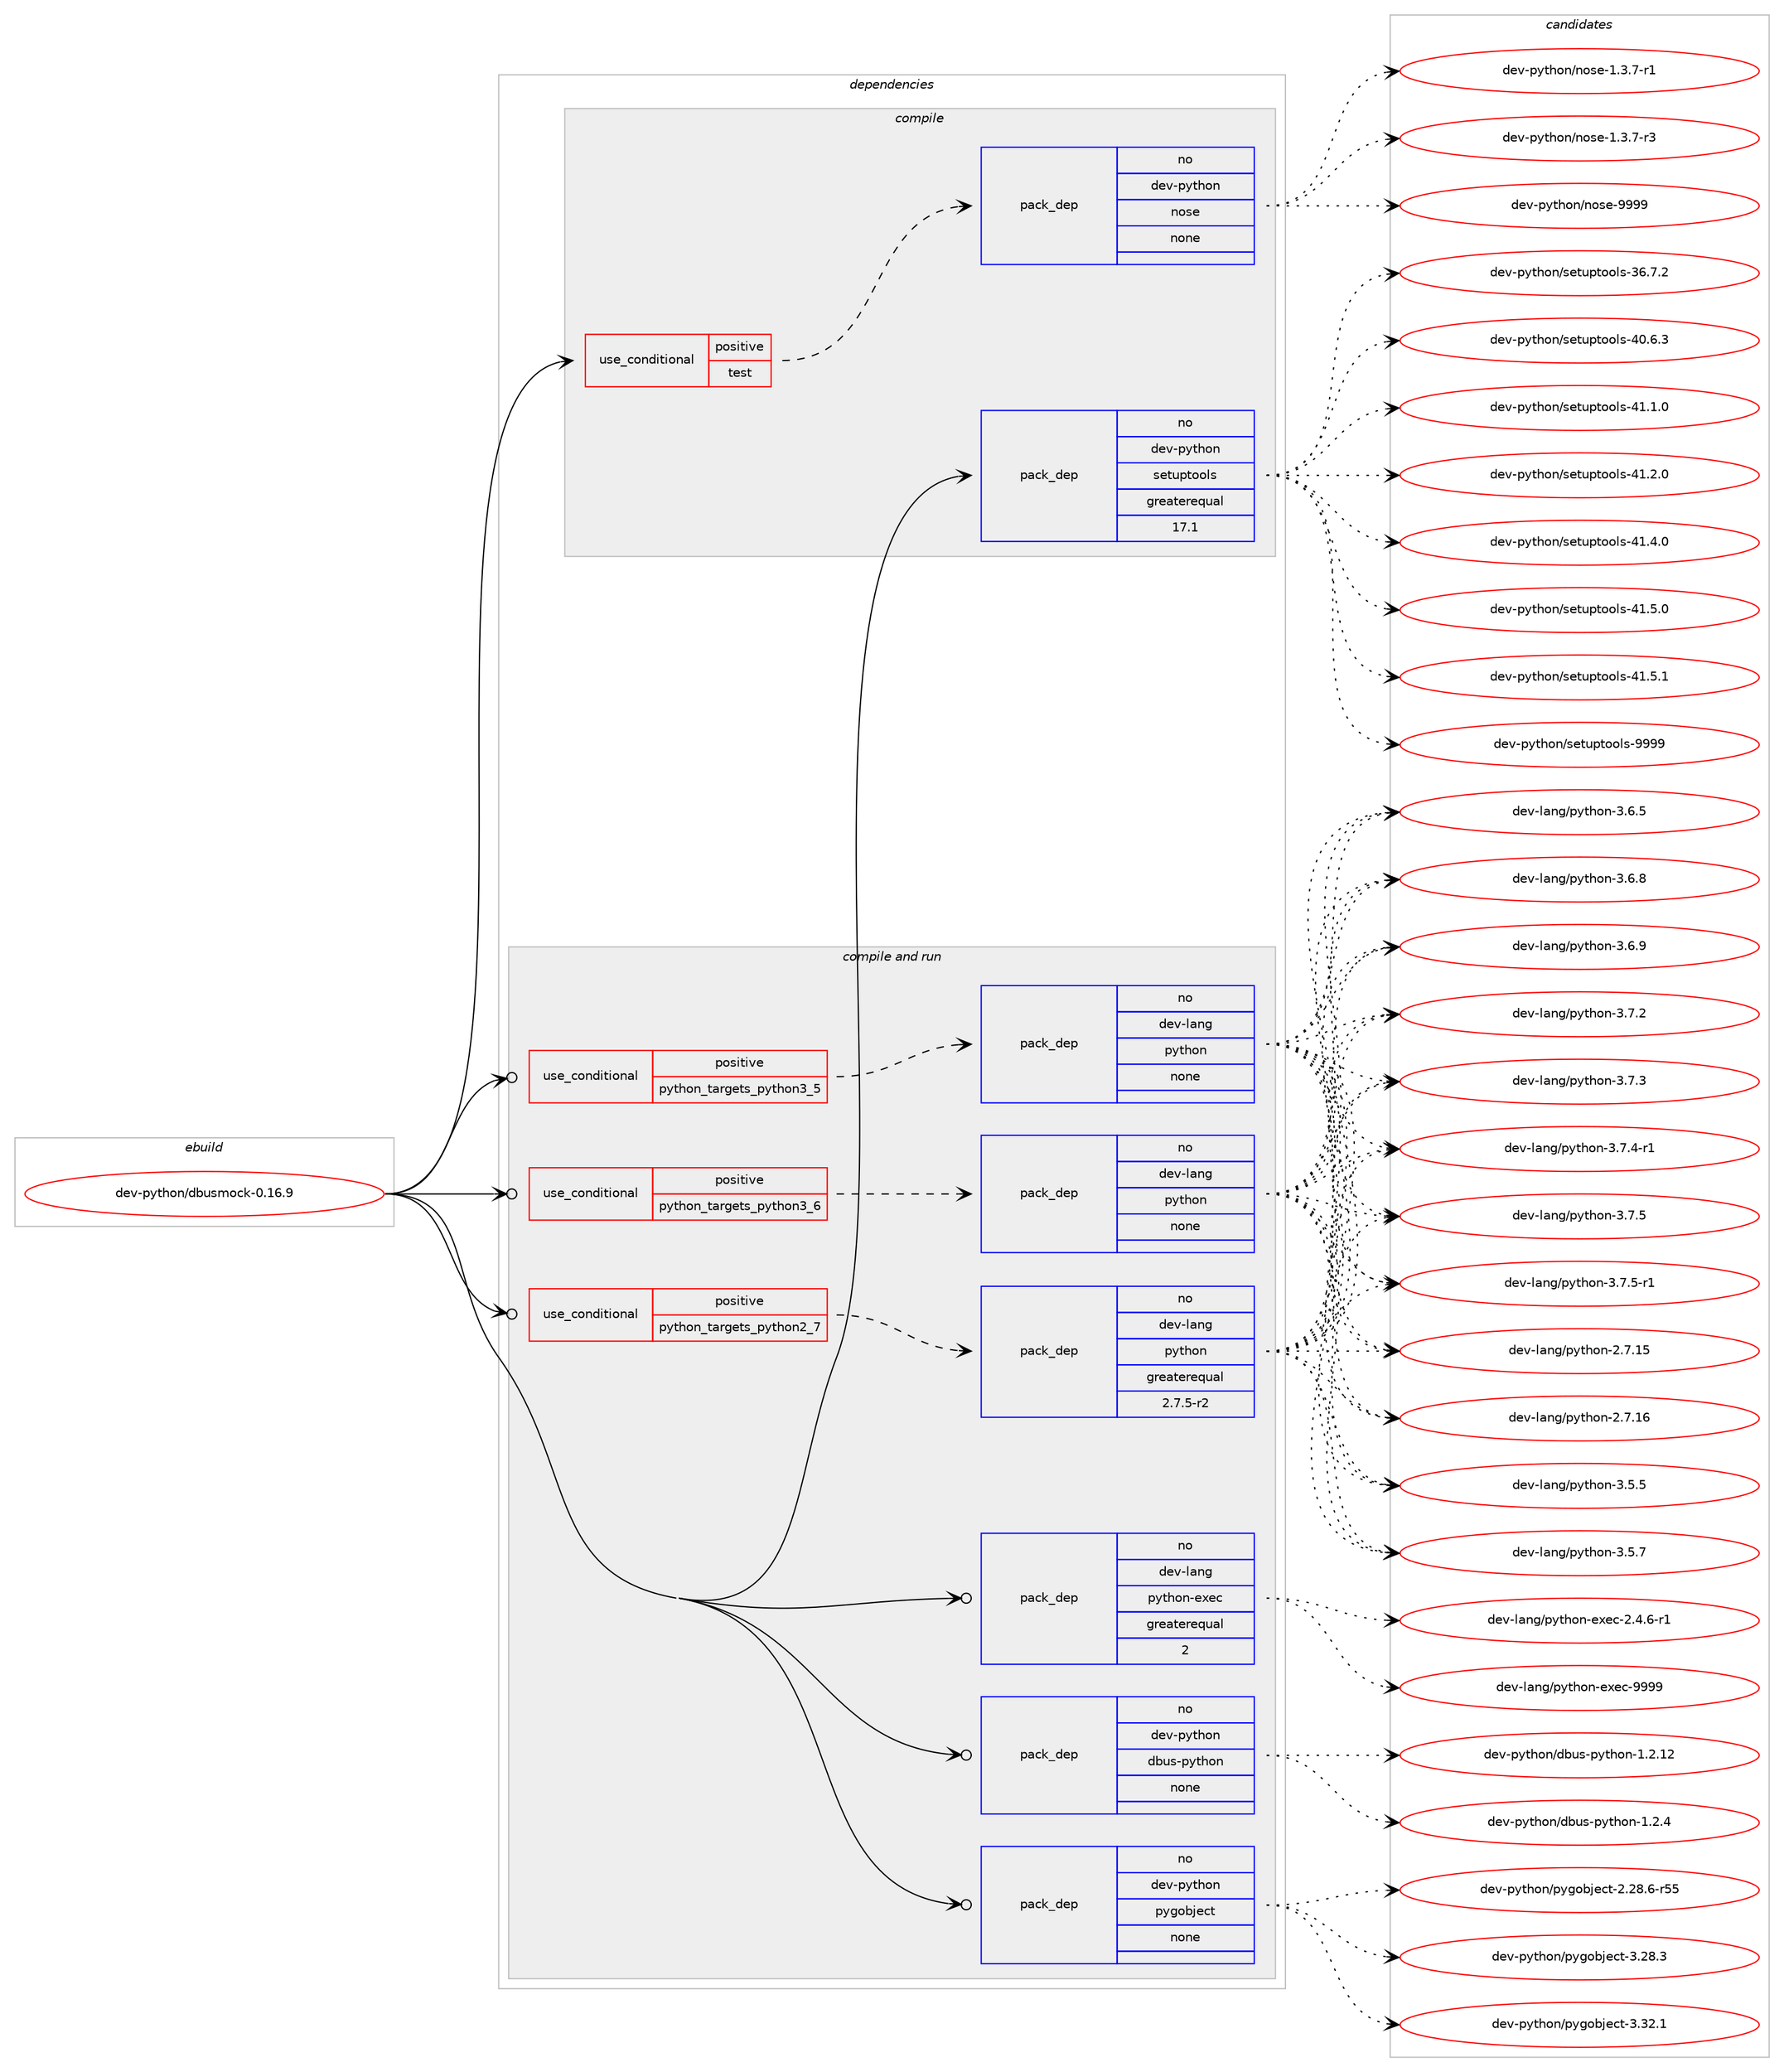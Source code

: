 digraph prolog {

# *************
# Graph options
# *************

newrank=true;
concentrate=true;
compound=true;
graph [rankdir=LR,fontname=Helvetica,fontsize=10,ranksep=1.5];#, ranksep=2.5, nodesep=0.2];
edge  [arrowhead=vee];
node  [fontname=Helvetica,fontsize=10];

# **********
# The ebuild
# **********

subgraph cluster_leftcol {
color=gray;
rank=same;
label=<<i>ebuild</i>>;
id [label="dev-python/dbusmock-0.16.9", color=red, width=4, href="../dev-python/dbusmock-0.16.9.svg"];
}

# ****************
# The dependencies
# ****************

subgraph cluster_midcol {
color=gray;
label=<<i>dependencies</i>>;
subgraph cluster_compile {
fillcolor="#eeeeee";
style=filled;
label=<<i>compile</i>>;
subgraph cond138273 {
dependency601087 [label=<<TABLE BORDER="0" CELLBORDER="1" CELLSPACING="0" CELLPADDING="4"><TR><TD ROWSPAN="3" CELLPADDING="10">use_conditional</TD></TR><TR><TD>positive</TD></TR><TR><TD>test</TD></TR></TABLE>>, shape=none, color=red];
subgraph pack451020 {
dependency601088 [label=<<TABLE BORDER="0" CELLBORDER="1" CELLSPACING="0" CELLPADDING="4" WIDTH="220"><TR><TD ROWSPAN="6" CELLPADDING="30">pack_dep</TD></TR><TR><TD WIDTH="110">no</TD></TR><TR><TD>dev-python</TD></TR><TR><TD>nose</TD></TR><TR><TD>none</TD></TR><TR><TD></TD></TR></TABLE>>, shape=none, color=blue];
}
dependency601087:e -> dependency601088:w [weight=20,style="dashed",arrowhead="vee"];
}
id:e -> dependency601087:w [weight=20,style="solid",arrowhead="vee"];
subgraph pack451021 {
dependency601089 [label=<<TABLE BORDER="0" CELLBORDER="1" CELLSPACING="0" CELLPADDING="4" WIDTH="220"><TR><TD ROWSPAN="6" CELLPADDING="30">pack_dep</TD></TR><TR><TD WIDTH="110">no</TD></TR><TR><TD>dev-python</TD></TR><TR><TD>setuptools</TD></TR><TR><TD>greaterequal</TD></TR><TR><TD>17.1</TD></TR></TABLE>>, shape=none, color=blue];
}
id:e -> dependency601089:w [weight=20,style="solid",arrowhead="vee"];
}
subgraph cluster_compileandrun {
fillcolor="#eeeeee";
style=filled;
label=<<i>compile and run</i>>;
subgraph cond138274 {
dependency601090 [label=<<TABLE BORDER="0" CELLBORDER="1" CELLSPACING="0" CELLPADDING="4"><TR><TD ROWSPAN="3" CELLPADDING="10">use_conditional</TD></TR><TR><TD>positive</TD></TR><TR><TD>python_targets_python2_7</TD></TR></TABLE>>, shape=none, color=red];
subgraph pack451022 {
dependency601091 [label=<<TABLE BORDER="0" CELLBORDER="1" CELLSPACING="0" CELLPADDING="4" WIDTH="220"><TR><TD ROWSPAN="6" CELLPADDING="30">pack_dep</TD></TR><TR><TD WIDTH="110">no</TD></TR><TR><TD>dev-lang</TD></TR><TR><TD>python</TD></TR><TR><TD>greaterequal</TD></TR><TR><TD>2.7.5-r2</TD></TR></TABLE>>, shape=none, color=blue];
}
dependency601090:e -> dependency601091:w [weight=20,style="dashed",arrowhead="vee"];
}
id:e -> dependency601090:w [weight=20,style="solid",arrowhead="odotvee"];
subgraph cond138275 {
dependency601092 [label=<<TABLE BORDER="0" CELLBORDER="1" CELLSPACING="0" CELLPADDING="4"><TR><TD ROWSPAN="3" CELLPADDING="10">use_conditional</TD></TR><TR><TD>positive</TD></TR><TR><TD>python_targets_python3_5</TD></TR></TABLE>>, shape=none, color=red];
subgraph pack451023 {
dependency601093 [label=<<TABLE BORDER="0" CELLBORDER="1" CELLSPACING="0" CELLPADDING="4" WIDTH="220"><TR><TD ROWSPAN="6" CELLPADDING="30">pack_dep</TD></TR><TR><TD WIDTH="110">no</TD></TR><TR><TD>dev-lang</TD></TR><TR><TD>python</TD></TR><TR><TD>none</TD></TR><TR><TD></TD></TR></TABLE>>, shape=none, color=blue];
}
dependency601092:e -> dependency601093:w [weight=20,style="dashed",arrowhead="vee"];
}
id:e -> dependency601092:w [weight=20,style="solid",arrowhead="odotvee"];
subgraph cond138276 {
dependency601094 [label=<<TABLE BORDER="0" CELLBORDER="1" CELLSPACING="0" CELLPADDING="4"><TR><TD ROWSPAN="3" CELLPADDING="10">use_conditional</TD></TR><TR><TD>positive</TD></TR><TR><TD>python_targets_python3_6</TD></TR></TABLE>>, shape=none, color=red];
subgraph pack451024 {
dependency601095 [label=<<TABLE BORDER="0" CELLBORDER="1" CELLSPACING="0" CELLPADDING="4" WIDTH="220"><TR><TD ROWSPAN="6" CELLPADDING="30">pack_dep</TD></TR><TR><TD WIDTH="110">no</TD></TR><TR><TD>dev-lang</TD></TR><TR><TD>python</TD></TR><TR><TD>none</TD></TR><TR><TD></TD></TR></TABLE>>, shape=none, color=blue];
}
dependency601094:e -> dependency601095:w [weight=20,style="dashed",arrowhead="vee"];
}
id:e -> dependency601094:w [weight=20,style="solid",arrowhead="odotvee"];
subgraph pack451025 {
dependency601096 [label=<<TABLE BORDER="0" CELLBORDER="1" CELLSPACING="0" CELLPADDING="4" WIDTH="220"><TR><TD ROWSPAN="6" CELLPADDING="30">pack_dep</TD></TR><TR><TD WIDTH="110">no</TD></TR><TR><TD>dev-lang</TD></TR><TR><TD>python-exec</TD></TR><TR><TD>greaterequal</TD></TR><TR><TD>2</TD></TR></TABLE>>, shape=none, color=blue];
}
id:e -> dependency601096:w [weight=20,style="solid",arrowhead="odotvee"];
subgraph pack451026 {
dependency601097 [label=<<TABLE BORDER="0" CELLBORDER="1" CELLSPACING="0" CELLPADDING="4" WIDTH="220"><TR><TD ROWSPAN="6" CELLPADDING="30">pack_dep</TD></TR><TR><TD WIDTH="110">no</TD></TR><TR><TD>dev-python</TD></TR><TR><TD>dbus-python</TD></TR><TR><TD>none</TD></TR><TR><TD></TD></TR></TABLE>>, shape=none, color=blue];
}
id:e -> dependency601097:w [weight=20,style="solid",arrowhead="odotvee"];
subgraph pack451027 {
dependency601098 [label=<<TABLE BORDER="0" CELLBORDER="1" CELLSPACING="0" CELLPADDING="4" WIDTH="220"><TR><TD ROWSPAN="6" CELLPADDING="30">pack_dep</TD></TR><TR><TD WIDTH="110">no</TD></TR><TR><TD>dev-python</TD></TR><TR><TD>pygobject</TD></TR><TR><TD>none</TD></TR><TR><TD></TD></TR></TABLE>>, shape=none, color=blue];
}
id:e -> dependency601098:w [weight=20,style="solid",arrowhead="odotvee"];
}
subgraph cluster_run {
fillcolor="#eeeeee";
style=filled;
label=<<i>run</i>>;
}
}

# **************
# The candidates
# **************

subgraph cluster_choices {
rank=same;
color=gray;
label=<<i>candidates</i>>;

subgraph choice451020 {
color=black;
nodesep=1;
choice10010111845112121116104111110471101111151014549465146554511449 [label="dev-python/nose-1.3.7-r1", color=red, width=4,href="../dev-python/nose-1.3.7-r1.svg"];
choice10010111845112121116104111110471101111151014549465146554511451 [label="dev-python/nose-1.3.7-r3", color=red, width=4,href="../dev-python/nose-1.3.7-r3.svg"];
choice10010111845112121116104111110471101111151014557575757 [label="dev-python/nose-9999", color=red, width=4,href="../dev-python/nose-9999.svg"];
dependency601088:e -> choice10010111845112121116104111110471101111151014549465146554511449:w [style=dotted,weight="100"];
dependency601088:e -> choice10010111845112121116104111110471101111151014549465146554511451:w [style=dotted,weight="100"];
dependency601088:e -> choice10010111845112121116104111110471101111151014557575757:w [style=dotted,weight="100"];
}
subgraph choice451021 {
color=black;
nodesep=1;
choice100101118451121211161041111104711510111611711211611111110811545515446554650 [label="dev-python/setuptools-36.7.2", color=red, width=4,href="../dev-python/setuptools-36.7.2.svg"];
choice100101118451121211161041111104711510111611711211611111110811545524846544651 [label="dev-python/setuptools-40.6.3", color=red, width=4,href="../dev-python/setuptools-40.6.3.svg"];
choice100101118451121211161041111104711510111611711211611111110811545524946494648 [label="dev-python/setuptools-41.1.0", color=red, width=4,href="../dev-python/setuptools-41.1.0.svg"];
choice100101118451121211161041111104711510111611711211611111110811545524946504648 [label="dev-python/setuptools-41.2.0", color=red, width=4,href="../dev-python/setuptools-41.2.0.svg"];
choice100101118451121211161041111104711510111611711211611111110811545524946524648 [label="dev-python/setuptools-41.4.0", color=red, width=4,href="../dev-python/setuptools-41.4.0.svg"];
choice100101118451121211161041111104711510111611711211611111110811545524946534648 [label="dev-python/setuptools-41.5.0", color=red, width=4,href="../dev-python/setuptools-41.5.0.svg"];
choice100101118451121211161041111104711510111611711211611111110811545524946534649 [label="dev-python/setuptools-41.5.1", color=red, width=4,href="../dev-python/setuptools-41.5.1.svg"];
choice10010111845112121116104111110471151011161171121161111111081154557575757 [label="dev-python/setuptools-9999", color=red, width=4,href="../dev-python/setuptools-9999.svg"];
dependency601089:e -> choice100101118451121211161041111104711510111611711211611111110811545515446554650:w [style=dotted,weight="100"];
dependency601089:e -> choice100101118451121211161041111104711510111611711211611111110811545524846544651:w [style=dotted,weight="100"];
dependency601089:e -> choice100101118451121211161041111104711510111611711211611111110811545524946494648:w [style=dotted,weight="100"];
dependency601089:e -> choice100101118451121211161041111104711510111611711211611111110811545524946504648:w [style=dotted,weight="100"];
dependency601089:e -> choice100101118451121211161041111104711510111611711211611111110811545524946524648:w [style=dotted,weight="100"];
dependency601089:e -> choice100101118451121211161041111104711510111611711211611111110811545524946534648:w [style=dotted,weight="100"];
dependency601089:e -> choice100101118451121211161041111104711510111611711211611111110811545524946534649:w [style=dotted,weight="100"];
dependency601089:e -> choice10010111845112121116104111110471151011161171121161111111081154557575757:w [style=dotted,weight="100"];
}
subgraph choice451022 {
color=black;
nodesep=1;
choice10010111845108971101034711212111610411111045504655464953 [label="dev-lang/python-2.7.15", color=red, width=4,href="../dev-lang/python-2.7.15.svg"];
choice10010111845108971101034711212111610411111045504655464954 [label="dev-lang/python-2.7.16", color=red, width=4,href="../dev-lang/python-2.7.16.svg"];
choice100101118451089711010347112121116104111110455146534653 [label="dev-lang/python-3.5.5", color=red, width=4,href="../dev-lang/python-3.5.5.svg"];
choice100101118451089711010347112121116104111110455146534655 [label="dev-lang/python-3.5.7", color=red, width=4,href="../dev-lang/python-3.5.7.svg"];
choice100101118451089711010347112121116104111110455146544653 [label="dev-lang/python-3.6.5", color=red, width=4,href="../dev-lang/python-3.6.5.svg"];
choice100101118451089711010347112121116104111110455146544656 [label="dev-lang/python-3.6.8", color=red, width=4,href="../dev-lang/python-3.6.8.svg"];
choice100101118451089711010347112121116104111110455146544657 [label="dev-lang/python-3.6.9", color=red, width=4,href="../dev-lang/python-3.6.9.svg"];
choice100101118451089711010347112121116104111110455146554650 [label="dev-lang/python-3.7.2", color=red, width=4,href="../dev-lang/python-3.7.2.svg"];
choice100101118451089711010347112121116104111110455146554651 [label="dev-lang/python-3.7.3", color=red, width=4,href="../dev-lang/python-3.7.3.svg"];
choice1001011184510897110103471121211161041111104551465546524511449 [label="dev-lang/python-3.7.4-r1", color=red, width=4,href="../dev-lang/python-3.7.4-r1.svg"];
choice100101118451089711010347112121116104111110455146554653 [label="dev-lang/python-3.7.5", color=red, width=4,href="../dev-lang/python-3.7.5.svg"];
choice1001011184510897110103471121211161041111104551465546534511449 [label="dev-lang/python-3.7.5-r1", color=red, width=4,href="../dev-lang/python-3.7.5-r1.svg"];
dependency601091:e -> choice10010111845108971101034711212111610411111045504655464953:w [style=dotted,weight="100"];
dependency601091:e -> choice10010111845108971101034711212111610411111045504655464954:w [style=dotted,weight="100"];
dependency601091:e -> choice100101118451089711010347112121116104111110455146534653:w [style=dotted,weight="100"];
dependency601091:e -> choice100101118451089711010347112121116104111110455146534655:w [style=dotted,weight="100"];
dependency601091:e -> choice100101118451089711010347112121116104111110455146544653:w [style=dotted,weight="100"];
dependency601091:e -> choice100101118451089711010347112121116104111110455146544656:w [style=dotted,weight="100"];
dependency601091:e -> choice100101118451089711010347112121116104111110455146544657:w [style=dotted,weight="100"];
dependency601091:e -> choice100101118451089711010347112121116104111110455146554650:w [style=dotted,weight="100"];
dependency601091:e -> choice100101118451089711010347112121116104111110455146554651:w [style=dotted,weight="100"];
dependency601091:e -> choice1001011184510897110103471121211161041111104551465546524511449:w [style=dotted,weight="100"];
dependency601091:e -> choice100101118451089711010347112121116104111110455146554653:w [style=dotted,weight="100"];
dependency601091:e -> choice1001011184510897110103471121211161041111104551465546534511449:w [style=dotted,weight="100"];
}
subgraph choice451023 {
color=black;
nodesep=1;
choice10010111845108971101034711212111610411111045504655464953 [label="dev-lang/python-2.7.15", color=red, width=4,href="../dev-lang/python-2.7.15.svg"];
choice10010111845108971101034711212111610411111045504655464954 [label="dev-lang/python-2.7.16", color=red, width=4,href="../dev-lang/python-2.7.16.svg"];
choice100101118451089711010347112121116104111110455146534653 [label="dev-lang/python-3.5.5", color=red, width=4,href="../dev-lang/python-3.5.5.svg"];
choice100101118451089711010347112121116104111110455146534655 [label="dev-lang/python-3.5.7", color=red, width=4,href="../dev-lang/python-3.5.7.svg"];
choice100101118451089711010347112121116104111110455146544653 [label="dev-lang/python-3.6.5", color=red, width=4,href="../dev-lang/python-3.6.5.svg"];
choice100101118451089711010347112121116104111110455146544656 [label="dev-lang/python-3.6.8", color=red, width=4,href="../dev-lang/python-3.6.8.svg"];
choice100101118451089711010347112121116104111110455146544657 [label="dev-lang/python-3.6.9", color=red, width=4,href="../dev-lang/python-3.6.9.svg"];
choice100101118451089711010347112121116104111110455146554650 [label="dev-lang/python-3.7.2", color=red, width=4,href="../dev-lang/python-3.7.2.svg"];
choice100101118451089711010347112121116104111110455146554651 [label="dev-lang/python-3.7.3", color=red, width=4,href="../dev-lang/python-3.7.3.svg"];
choice1001011184510897110103471121211161041111104551465546524511449 [label="dev-lang/python-3.7.4-r1", color=red, width=4,href="../dev-lang/python-3.7.4-r1.svg"];
choice100101118451089711010347112121116104111110455146554653 [label="dev-lang/python-3.7.5", color=red, width=4,href="../dev-lang/python-3.7.5.svg"];
choice1001011184510897110103471121211161041111104551465546534511449 [label="dev-lang/python-3.7.5-r1", color=red, width=4,href="../dev-lang/python-3.7.5-r1.svg"];
dependency601093:e -> choice10010111845108971101034711212111610411111045504655464953:w [style=dotted,weight="100"];
dependency601093:e -> choice10010111845108971101034711212111610411111045504655464954:w [style=dotted,weight="100"];
dependency601093:e -> choice100101118451089711010347112121116104111110455146534653:w [style=dotted,weight="100"];
dependency601093:e -> choice100101118451089711010347112121116104111110455146534655:w [style=dotted,weight="100"];
dependency601093:e -> choice100101118451089711010347112121116104111110455146544653:w [style=dotted,weight="100"];
dependency601093:e -> choice100101118451089711010347112121116104111110455146544656:w [style=dotted,weight="100"];
dependency601093:e -> choice100101118451089711010347112121116104111110455146544657:w [style=dotted,weight="100"];
dependency601093:e -> choice100101118451089711010347112121116104111110455146554650:w [style=dotted,weight="100"];
dependency601093:e -> choice100101118451089711010347112121116104111110455146554651:w [style=dotted,weight="100"];
dependency601093:e -> choice1001011184510897110103471121211161041111104551465546524511449:w [style=dotted,weight="100"];
dependency601093:e -> choice100101118451089711010347112121116104111110455146554653:w [style=dotted,weight="100"];
dependency601093:e -> choice1001011184510897110103471121211161041111104551465546534511449:w [style=dotted,weight="100"];
}
subgraph choice451024 {
color=black;
nodesep=1;
choice10010111845108971101034711212111610411111045504655464953 [label="dev-lang/python-2.7.15", color=red, width=4,href="../dev-lang/python-2.7.15.svg"];
choice10010111845108971101034711212111610411111045504655464954 [label="dev-lang/python-2.7.16", color=red, width=4,href="../dev-lang/python-2.7.16.svg"];
choice100101118451089711010347112121116104111110455146534653 [label="dev-lang/python-3.5.5", color=red, width=4,href="../dev-lang/python-3.5.5.svg"];
choice100101118451089711010347112121116104111110455146534655 [label="dev-lang/python-3.5.7", color=red, width=4,href="../dev-lang/python-3.5.7.svg"];
choice100101118451089711010347112121116104111110455146544653 [label="dev-lang/python-3.6.5", color=red, width=4,href="../dev-lang/python-3.6.5.svg"];
choice100101118451089711010347112121116104111110455146544656 [label="dev-lang/python-3.6.8", color=red, width=4,href="../dev-lang/python-3.6.8.svg"];
choice100101118451089711010347112121116104111110455146544657 [label="dev-lang/python-3.6.9", color=red, width=4,href="../dev-lang/python-3.6.9.svg"];
choice100101118451089711010347112121116104111110455146554650 [label="dev-lang/python-3.7.2", color=red, width=4,href="../dev-lang/python-3.7.2.svg"];
choice100101118451089711010347112121116104111110455146554651 [label="dev-lang/python-3.7.3", color=red, width=4,href="../dev-lang/python-3.7.3.svg"];
choice1001011184510897110103471121211161041111104551465546524511449 [label="dev-lang/python-3.7.4-r1", color=red, width=4,href="../dev-lang/python-3.7.4-r1.svg"];
choice100101118451089711010347112121116104111110455146554653 [label="dev-lang/python-3.7.5", color=red, width=4,href="../dev-lang/python-3.7.5.svg"];
choice1001011184510897110103471121211161041111104551465546534511449 [label="dev-lang/python-3.7.5-r1", color=red, width=4,href="../dev-lang/python-3.7.5-r1.svg"];
dependency601095:e -> choice10010111845108971101034711212111610411111045504655464953:w [style=dotted,weight="100"];
dependency601095:e -> choice10010111845108971101034711212111610411111045504655464954:w [style=dotted,weight="100"];
dependency601095:e -> choice100101118451089711010347112121116104111110455146534653:w [style=dotted,weight="100"];
dependency601095:e -> choice100101118451089711010347112121116104111110455146534655:w [style=dotted,weight="100"];
dependency601095:e -> choice100101118451089711010347112121116104111110455146544653:w [style=dotted,weight="100"];
dependency601095:e -> choice100101118451089711010347112121116104111110455146544656:w [style=dotted,weight="100"];
dependency601095:e -> choice100101118451089711010347112121116104111110455146544657:w [style=dotted,weight="100"];
dependency601095:e -> choice100101118451089711010347112121116104111110455146554650:w [style=dotted,weight="100"];
dependency601095:e -> choice100101118451089711010347112121116104111110455146554651:w [style=dotted,weight="100"];
dependency601095:e -> choice1001011184510897110103471121211161041111104551465546524511449:w [style=dotted,weight="100"];
dependency601095:e -> choice100101118451089711010347112121116104111110455146554653:w [style=dotted,weight="100"];
dependency601095:e -> choice1001011184510897110103471121211161041111104551465546534511449:w [style=dotted,weight="100"];
}
subgraph choice451025 {
color=black;
nodesep=1;
choice10010111845108971101034711212111610411111045101120101994550465246544511449 [label="dev-lang/python-exec-2.4.6-r1", color=red, width=4,href="../dev-lang/python-exec-2.4.6-r1.svg"];
choice10010111845108971101034711212111610411111045101120101994557575757 [label="dev-lang/python-exec-9999", color=red, width=4,href="../dev-lang/python-exec-9999.svg"];
dependency601096:e -> choice10010111845108971101034711212111610411111045101120101994550465246544511449:w [style=dotted,weight="100"];
dependency601096:e -> choice10010111845108971101034711212111610411111045101120101994557575757:w [style=dotted,weight="100"];
}
subgraph choice451026 {
color=black;
nodesep=1;
choice1001011184511212111610411111047100981171154511212111610411111045494650464950 [label="dev-python/dbus-python-1.2.12", color=red, width=4,href="../dev-python/dbus-python-1.2.12.svg"];
choice10010111845112121116104111110471009811711545112121116104111110454946504652 [label="dev-python/dbus-python-1.2.4", color=red, width=4,href="../dev-python/dbus-python-1.2.4.svg"];
dependency601097:e -> choice1001011184511212111610411111047100981171154511212111610411111045494650464950:w [style=dotted,weight="100"];
dependency601097:e -> choice10010111845112121116104111110471009811711545112121116104111110454946504652:w [style=dotted,weight="100"];
}
subgraph choice451027 {
color=black;
nodesep=1;
choice1001011184511212111610411111047112121103111981061019911645504650564654451145353 [label="dev-python/pygobject-2.28.6-r55", color=red, width=4,href="../dev-python/pygobject-2.28.6-r55.svg"];
choice1001011184511212111610411111047112121103111981061019911645514650564651 [label="dev-python/pygobject-3.28.3", color=red, width=4,href="../dev-python/pygobject-3.28.3.svg"];
choice1001011184511212111610411111047112121103111981061019911645514651504649 [label="dev-python/pygobject-3.32.1", color=red, width=4,href="../dev-python/pygobject-3.32.1.svg"];
dependency601098:e -> choice1001011184511212111610411111047112121103111981061019911645504650564654451145353:w [style=dotted,weight="100"];
dependency601098:e -> choice1001011184511212111610411111047112121103111981061019911645514650564651:w [style=dotted,weight="100"];
dependency601098:e -> choice1001011184511212111610411111047112121103111981061019911645514651504649:w [style=dotted,weight="100"];
}
}

}
